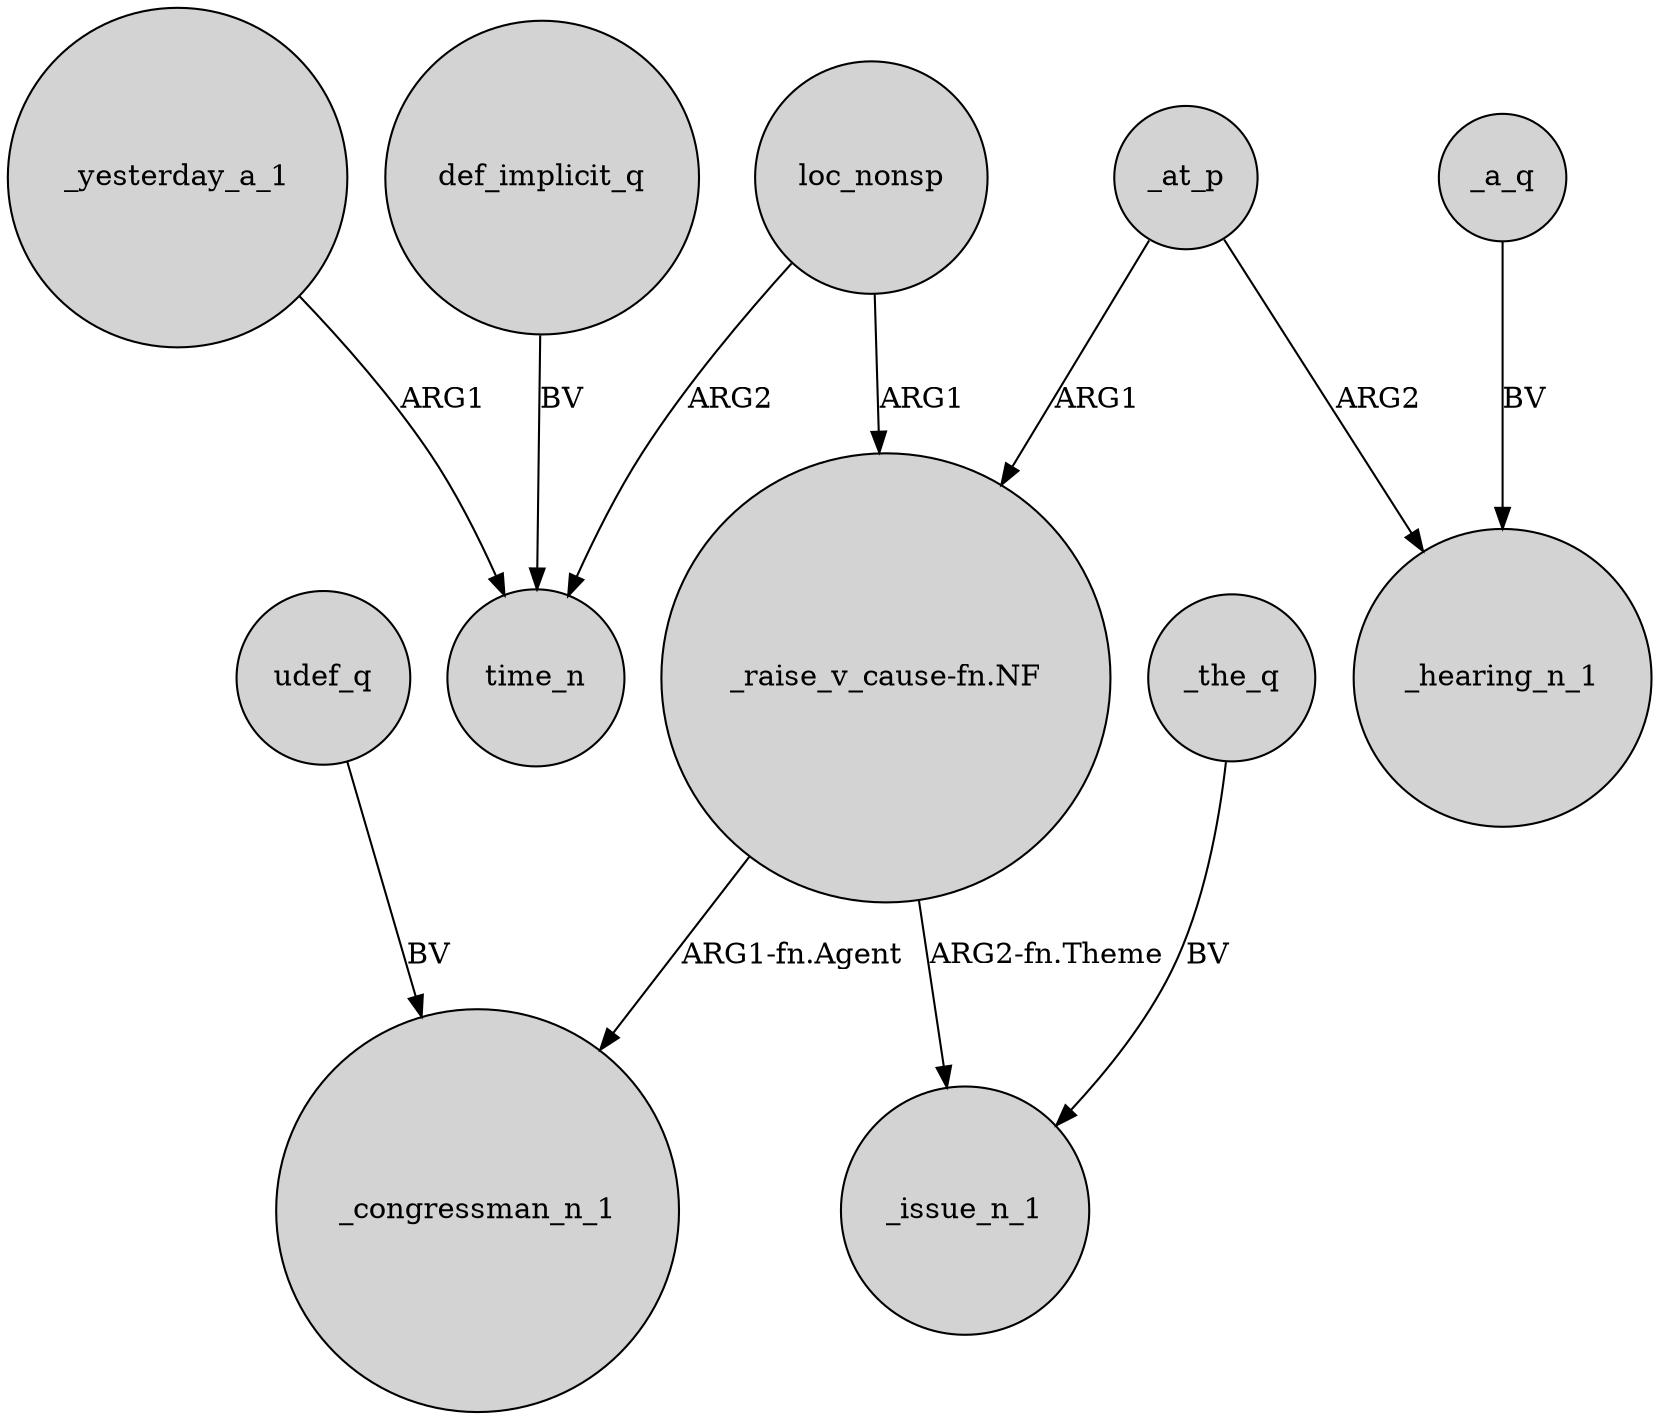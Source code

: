 digraph {
	node [shape=circle style=filled]
	udef_q -> _congressman_n_1 [label=BV]
	_yesterday_a_1 -> time_n [label=ARG1]
	loc_nonsp -> "_raise_v_cause-fn.NF" [label=ARG1]
	_a_q -> _hearing_n_1 [label=BV]
	_the_q -> _issue_n_1 [label=BV]
	_at_p -> _hearing_n_1 [label=ARG2]
	"_raise_v_cause-fn.NF" -> _issue_n_1 [label="ARG2-fn.Theme"]
	loc_nonsp -> time_n [label=ARG2]
	"_raise_v_cause-fn.NF" -> _congressman_n_1 [label="ARG1-fn.Agent"]
	_at_p -> "_raise_v_cause-fn.NF" [label=ARG1]
	def_implicit_q -> time_n [label=BV]
}
